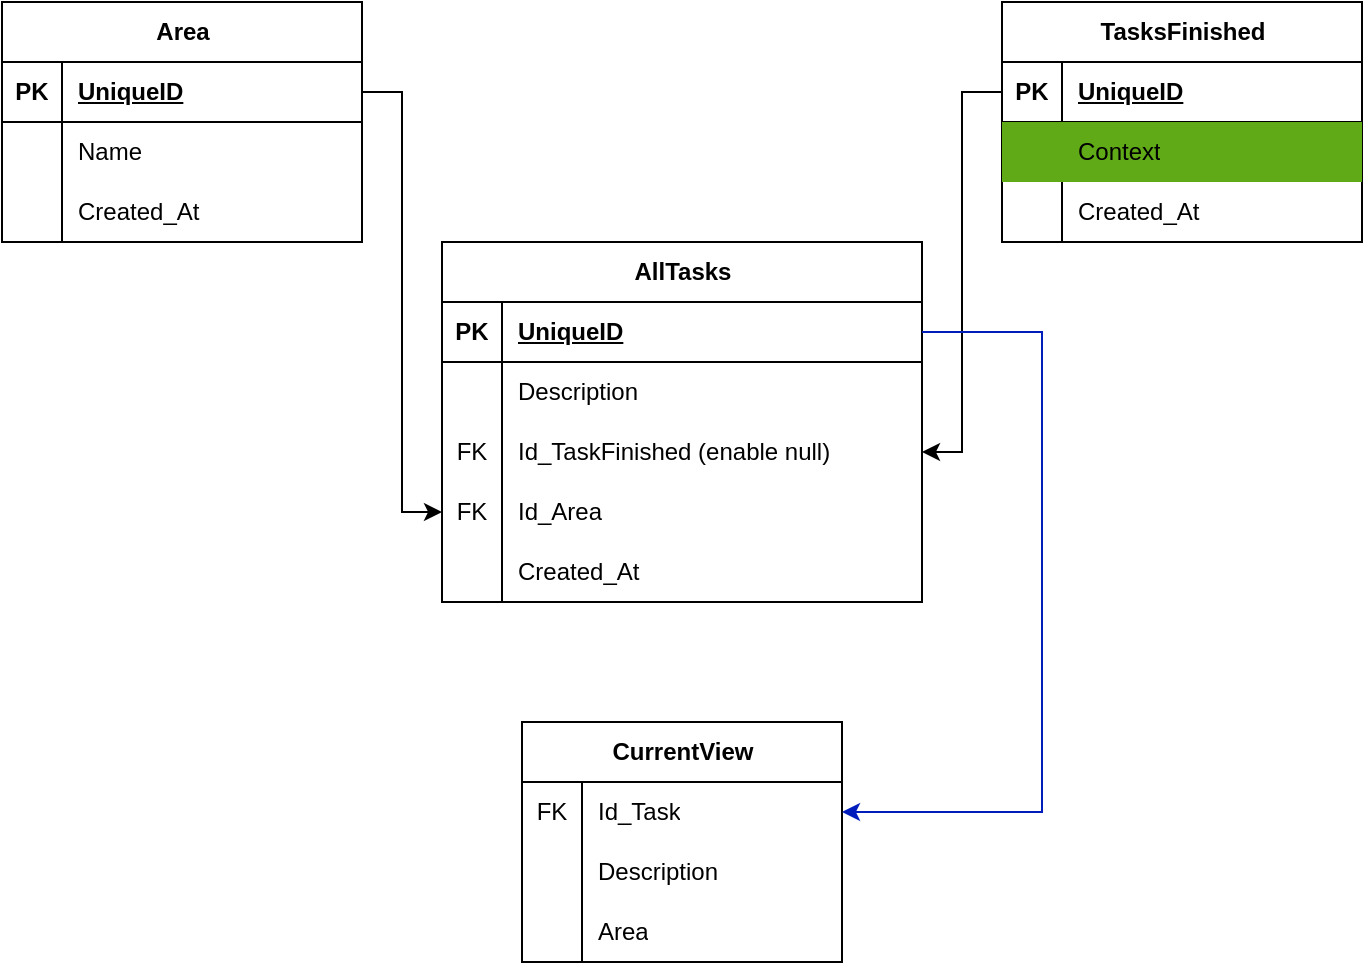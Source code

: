 <mxfile version="21.7.5" type="device" pages="2">
  <diagram name="Diagram" id="CMMlPSuA0Nd0wkuPiZbh">
    <mxGraphModel dx="864" dy="508" grid="1" gridSize="10" guides="1" tooltips="1" connect="1" arrows="1" fold="1" page="1" pageScale="1" pageWidth="850" pageHeight="1100" math="0" shadow="0">
      <root>
        <mxCell id="0" />
        <mxCell id="1" parent="0" />
        <mxCell id="xwgtrxBkqB_uC246zhmW-1" value="CurrentView" style="shape=table;startSize=30;container=1;collapsible=1;childLayout=tableLayout;fixedRows=1;rowLines=0;fontStyle=1;align=center;resizeLast=1;html=1;" parent="1" vertex="1">
          <mxGeometry x="360" y="520" width="160" height="120" as="geometry" />
        </mxCell>
        <mxCell id="xwgtrxBkqB_uC246zhmW-5" value="" style="shape=tableRow;horizontal=0;startSize=0;swimlaneHead=0;swimlaneBody=0;fillColor=none;collapsible=0;dropTarget=0;points=[[0,0.5],[1,0.5]];portConstraint=eastwest;top=0;left=0;right=0;bottom=0;" parent="xwgtrxBkqB_uC246zhmW-1" vertex="1">
          <mxGeometry y="30" width="160" height="30" as="geometry" />
        </mxCell>
        <mxCell id="xwgtrxBkqB_uC246zhmW-6" value="FK" style="shape=partialRectangle;connectable=0;fillColor=none;top=0;left=0;bottom=0;right=0;editable=1;overflow=hidden;whiteSpace=wrap;html=1;" parent="xwgtrxBkqB_uC246zhmW-5" vertex="1">
          <mxGeometry width="30" height="30" as="geometry">
            <mxRectangle width="30" height="30" as="alternateBounds" />
          </mxGeometry>
        </mxCell>
        <mxCell id="xwgtrxBkqB_uC246zhmW-7" value="Id_Task" style="shape=partialRectangle;connectable=0;fillColor=none;top=0;left=0;bottom=0;right=0;align=left;spacingLeft=6;overflow=hidden;whiteSpace=wrap;html=1;" parent="xwgtrxBkqB_uC246zhmW-5" vertex="1">
          <mxGeometry x="30" width="130" height="30" as="geometry">
            <mxRectangle width="130" height="30" as="alternateBounds" />
          </mxGeometry>
        </mxCell>
        <mxCell id="xwgtrxBkqB_uC246zhmW-11" value="" style="shape=tableRow;horizontal=0;startSize=0;swimlaneHead=0;swimlaneBody=0;fillColor=none;collapsible=0;dropTarget=0;points=[[0,0.5],[1,0.5]];portConstraint=eastwest;top=0;left=0;right=0;bottom=0;" parent="xwgtrxBkqB_uC246zhmW-1" vertex="1">
          <mxGeometry y="60" width="160" height="30" as="geometry" />
        </mxCell>
        <mxCell id="xwgtrxBkqB_uC246zhmW-12" value="" style="shape=partialRectangle;connectable=0;fillColor=none;top=0;left=0;bottom=0;right=0;editable=1;overflow=hidden;whiteSpace=wrap;html=1;" parent="xwgtrxBkqB_uC246zhmW-11" vertex="1">
          <mxGeometry width="30" height="30" as="geometry">
            <mxRectangle width="30" height="30" as="alternateBounds" />
          </mxGeometry>
        </mxCell>
        <mxCell id="xwgtrxBkqB_uC246zhmW-13" value="Description" style="shape=partialRectangle;connectable=0;fillColor=none;top=0;left=0;bottom=0;right=0;align=left;spacingLeft=6;overflow=hidden;whiteSpace=wrap;html=1;" parent="xwgtrxBkqB_uC246zhmW-11" vertex="1">
          <mxGeometry x="30" width="130" height="30" as="geometry">
            <mxRectangle width="130" height="30" as="alternateBounds" />
          </mxGeometry>
        </mxCell>
        <mxCell id="xwgtrxBkqB_uC246zhmW-8" value="" style="shape=tableRow;horizontal=0;startSize=0;swimlaneHead=0;swimlaneBody=0;fillColor=none;collapsible=0;dropTarget=0;points=[[0,0.5],[1,0.5]];portConstraint=eastwest;top=0;left=0;right=0;bottom=0;" parent="xwgtrxBkqB_uC246zhmW-1" vertex="1">
          <mxGeometry y="90" width="160" height="30" as="geometry" />
        </mxCell>
        <mxCell id="xwgtrxBkqB_uC246zhmW-9" value="" style="shape=partialRectangle;connectable=0;fillColor=none;top=0;left=0;bottom=0;right=0;editable=1;overflow=hidden;whiteSpace=wrap;html=1;" parent="xwgtrxBkqB_uC246zhmW-8" vertex="1">
          <mxGeometry width="30" height="30" as="geometry">
            <mxRectangle width="30" height="30" as="alternateBounds" />
          </mxGeometry>
        </mxCell>
        <mxCell id="xwgtrxBkqB_uC246zhmW-10" value="Area" style="shape=partialRectangle;connectable=0;fillColor=none;top=0;left=0;bottom=0;right=0;align=left;spacingLeft=6;overflow=hidden;whiteSpace=wrap;html=1;" parent="xwgtrxBkqB_uC246zhmW-8" vertex="1">
          <mxGeometry x="30" width="130" height="30" as="geometry">
            <mxRectangle width="130" height="30" as="alternateBounds" />
          </mxGeometry>
        </mxCell>
        <mxCell id="xwgtrxBkqB_uC246zhmW-14" value="TasksFinished" style="shape=table;startSize=30;container=1;collapsible=1;childLayout=tableLayout;fixedRows=1;rowLines=0;fontStyle=1;align=center;resizeLast=1;html=1;" parent="1" vertex="1">
          <mxGeometry x="600" y="160" width="180" height="120" as="geometry" />
        </mxCell>
        <mxCell id="xwgtrxBkqB_uC246zhmW-15" value="" style="shape=tableRow;horizontal=0;startSize=0;swimlaneHead=0;swimlaneBody=0;fillColor=none;collapsible=0;dropTarget=0;points=[[0,0.5],[1,0.5]];portConstraint=eastwest;top=0;left=0;right=0;bottom=1;" parent="xwgtrxBkqB_uC246zhmW-14" vertex="1">
          <mxGeometry y="30" width="180" height="30" as="geometry" />
        </mxCell>
        <mxCell id="xwgtrxBkqB_uC246zhmW-16" value="PK" style="shape=partialRectangle;connectable=0;fillColor=none;top=0;left=0;bottom=0;right=0;fontStyle=1;overflow=hidden;whiteSpace=wrap;html=1;" parent="xwgtrxBkqB_uC246zhmW-15" vertex="1">
          <mxGeometry width="30" height="30" as="geometry">
            <mxRectangle width="30" height="30" as="alternateBounds" />
          </mxGeometry>
        </mxCell>
        <mxCell id="xwgtrxBkqB_uC246zhmW-17" value="UniqueID" style="shape=partialRectangle;connectable=0;fillColor=none;top=0;left=0;bottom=0;right=0;align=left;spacingLeft=6;fontStyle=5;overflow=hidden;whiteSpace=wrap;html=1;" parent="xwgtrxBkqB_uC246zhmW-15" vertex="1">
          <mxGeometry x="30" width="150" height="30" as="geometry">
            <mxRectangle width="150" height="30" as="alternateBounds" />
          </mxGeometry>
        </mxCell>
        <mxCell id="OdRr5FeJzNG4jECEESjm-12" value="" style="shape=tableRow;horizontal=0;startSize=0;swimlaneHead=0;swimlaneBody=0;fillColor=#60a917;collapsible=0;dropTarget=0;points=[[0,0.5],[1,0.5]];portConstraint=eastwest;top=0;left=0;right=0;bottom=0;fontColor=#ffffff;strokeColor=#2D7600;" vertex="1" parent="xwgtrxBkqB_uC246zhmW-14">
          <mxGeometry y="60" width="180" height="30" as="geometry" />
        </mxCell>
        <mxCell id="OdRr5FeJzNG4jECEESjm-13" value="" style="shape=partialRectangle;connectable=0;fillColor=none;top=0;left=0;bottom=0;right=0;editable=1;overflow=hidden;whiteSpace=wrap;html=1;" vertex="1" parent="OdRr5FeJzNG4jECEESjm-12">
          <mxGeometry width="30" height="30" as="geometry">
            <mxRectangle width="30" height="30" as="alternateBounds" />
          </mxGeometry>
        </mxCell>
        <mxCell id="OdRr5FeJzNG4jECEESjm-14" value="Context" style="shape=partialRectangle;connectable=0;fillColor=none;top=0;left=0;bottom=0;right=0;align=left;spacingLeft=6;overflow=hidden;whiteSpace=wrap;html=1;" vertex="1" parent="OdRr5FeJzNG4jECEESjm-12">
          <mxGeometry x="30" width="150" height="30" as="geometry">
            <mxRectangle width="150" height="30" as="alternateBounds" />
          </mxGeometry>
        </mxCell>
        <mxCell id="xwgtrxBkqB_uC246zhmW-18" value="" style="shape=tableRow;horizontal=0;startSize=0;swimlaneHead=0;swimlaneBody=0;fillColor=none;collapsible=0;dropTarget=0;points=[[0,0.5],[1,0.5]];portConstraint=eastwest;top=0;left=0;right=0;bottom=0;" parent="xwgtrxBkqB_uC246zhmW-14" vertex="1">
          <mxGeometry y="90" width="180" height="30" as="geometry" />
        </mxCell>
        <mxCell id="xwgtrxBkqB_uC246zhmW-19" value="" style="shape=partialRectangle;connectable=0;fillColor=none;top=0;left=0;bottom=0;right=0;editable=1;overflow=hidden;whiteSpace=wrap;html=1;" parent="xwgtrxBkqB_uC246zhmW-18" vertex="1">
          <mxGeometry width="30" height="30" as="geometry">
            <mxRectangle width="30" height="30" as="alternateBounds" />
          </mxGeometry>
        </mxCell>
        <mxCell id="xwgtrxBkqB_uC246zhmW-20" value="Created_At" style="shape=partialRectangle;connectable=0;fillColor=none;top=0;left=0;bottom=0;right=0;align=left;spacingLeft=6;overflow=hidden;whiteSpace=wrap;html=1;" parent="xwgtrxBkqB_uC246zhmW-18" vertex="1">
          <mxGeometry x="30" width="150" height="30" as="geometry">
            <mxRectangle width="150" height="30" as="alternateBounds" />
          </mxGeometry>
        </mxCell>
        <mxCell id="xwgtrxBkqB_uC246zhmW-27" value="Area" style="shape=table;startSize=30;container=1;collapsible=1;childLayout=tableLayout;fixedRows=1;rowLines=0;fontStyle=1;align=center;resizeLast=1;html=1;" parent="1" vertex="1">
          <mxGeometry x="100" y="160" width="180" height="120" as="geometry" />
        </mxCell>
        <mxCell id="xwgtrxBkqB_uC246zhmW-28" value="" style="shape=tableRow;horizontal=0;startSize=0;swimlaneHead=0;swimlaneBody=0;fillColor=none;collapsible=0;dropTarget=0;points=[[0,0.5],[1,0.5]];portConstraint=eastwest;top=0;left=0;right=0;bottom=1;" parent="xwgtrxBkqB_uC246zhmW-27" vertex="1">
          <mxGeometry y="30" width="180" height="30" as="geometry" />
        </mxCell>
        <mxCell id="xwgtrxBkqB_uC246zhmW-29" value="PK" style="shape=partialRectangle;connectable=0;fillColor=none;top=0;left=0;bottom=0;right=0;fontStyle=1;overflow=hidden;whiteSpace=wrap;html=1;" parent="xwgtrxBkqB_uC246zhmW-28" vertex="1">
          <mxGeometry width="30" height="30" as="geometry">
            <mxRectangle width="30" height="30" as="alternateBounds" />
          </mxGeometry>
        </mxCell>
        <mxCell id="xwgtrxBkqB_uC246zhmW-30" value="UniqueID" style="shape=partialRectangle;connectable=0;fillColor=none;top=0;left=0;bottom=0;right=0;align=left;spacingLeft=6;fontStyle=5;overflow=hidden;whiteSpace=wrap;html=1;" parent="xwgtrxBkqB_uC246zhmW-28" vertex="1">
          <mxGeometry x="30" width="150" height="30" as="geometry">
            <mxRectangle width="150" height="30" as="alternateBounds" />
          </mxGeometry>
        </mxCell>
        <mxCell id="xwgtrxBkqB_uC246zhmW-34" value="" style="shape=tableRow;horizontal=0;startSize=0;swimlaneHead=0;swimlaneBody=0;fillColor=none;collapsible=0;dropTarget=0;points=[[0,0.5],[1,0.5]];portConstraint=eastwest;top=0;left=0;right=0;bottom=0;" parent="xwgtrxBkqB_uC246zhmW-27" vertex="1">
          <mxGeometry y="60" width="180" height="30" as="geometry" />
        </mxCell>
        <mxCell id="xwgtrxBkqB_uC246zhmW-35" value="" style="shape=partialRectangle;connectable=0;fillColor=none;top=0;left=0;bottom=0;right=0;editable=1;overflow=hidden;whiteSpace=wrap;html=1;" parent="xwgtrxBkqB_uC246zhmW-34" vertex="1">
          <mxGeometry width="30" height="30" as="geometry">
            <mxRectangle width="30" height="30" as="alternateBounds" />
          </mxGeometry>
        </mxCell>
        <mxCell id="xwgtrxBkqB_uC246zhmW-36" value="Name" style="shape=partialRectangle;connectable=0;fillColor=none;top=0;left=0;bottom=0;right=0;align=left;spacingLeft=6;overflow=hidden;whiteSpace=wrap;html=1;" parent="xwgtrxBkqB_uC246zhmW-34" vertex="1">
          <mxGeometry x="30" width="150" height="30" as="geometry">
            <mxRectangle width="150" height="30" as="alternateBounds" />
          </mxGeometry>
        </mxCell>
        <mxCell id="xwgtrxBkqB_uC246zhmW-31" value="" style="shape=tableRow;horizontal=0;startSize=0;swimlaneHead=0;swimlaneBody=0;fillColor=none;collapsible=0;dropTarget=0;points=[[0,0.5],[1,0.5]];portConstraint=eastwest;top=0;left=0;right=0;bottom=0;" parent="xwgtrxBkqB_uC246zhmW-27" vertex="1">
          <mxGeometry y="90" width="180" height="30" as="geometry" />
        </mxCell>
        <mxCell id="xwgtrxBkqB_uC246zhmW-32" value="" style="shape=partialRectangle;connectable=0;fillColor=none;top=0;left=0;bottom=0;right=0;editable=1;overflow=hidden;whiteSpace=wrap;html=1;" parent="xwgtrxBkqB_uC246zhmW-31" vertex="1">
          <mxGeometry width="30" height="30" as="geometry">
            <mxRectangle width="30" height="30" as="alternateBounds" />
          </mxGeometry>
        </mxCell>
        <mxCell id="xwgtrxBkqB_uC246zhmW-33" value="Created_At" style="shape=partialRectangle;connectable=0;fillColor=none;top=0;left=0;bottom=0;right=0;align=left;spacingLeft=6;overflow=hidden;whiteSpace=wrap;html=1;" parent="xwgtrxBkqB_uC246zhmW-31" vertex="1">
          <mxGeometry x="30" width="150" height="30" as="geometry">
            <mxRectangle width="150" height="30" as="alternateBounds" />
          </mxGeometry>
        </mxCell>
        <mxCell id="xwgtrxBkqB_uC246zhmW-40" value="AllTasks" style="shape=table;startSize=30;container=1;collapsible=1;childLayout=tableLayout;fixedRows=1;rowLines=0;fontStyle=1;align=center;resizeLast=1;html=1;" parent="1" vertex="1">
          <mxGeometry x="320" y="280" width="240" height="180" as="geometry" />
        </mxCell>
        <mxCell id="xwgtrxBkqB_uC246zhmW-41" value="" style="shape=tableRow;horizontal=0;startSize=0;swimlaneHead=0;swimlaneBody=0;fillColor=none;collapsible=0;dropTarget=0;points=[[0,0.5],[1,0.5]];portConstraint=eastwest;top=0;left=0;right=0;bottom=1;" parent="xwgtrxBkqB_uC246zhmW-40" vertex="1">
          <mxGeometry y="30" width="240" height="30" as="geometry" />
        </mxCell>
        <mxCell id="xwgtrxBkqB_uC246zhmW-42" value="PK" style="shape=partialRectangle;connectable=0;fillColor=none;top=0;left=0;bottom=0;right=0;fontStyle=1;overflow=hidden;whiteSpace=wrap;html=1;" parent="xwgtrxBkqB_uC246zhmW-41" vertex="1">
          <mxGeometry width="30" height="30" as="geometry">
            <mxRectangle width="30" height="30" as="alternateBounds" />
          </mxGeometry>
        </mxCell>
        <mxCell id="xwgtrxBkqB_uC246zhmW-43" value="UniqueID" style="shape=partialRectangle;connectable=0;fillColor=none;top=0;left=0;bottom=0;right=0;align=left;spacingLeft=6;fontStyle=5;overflow=hidden;whiteSpace=wrap;html=1;" parent="xwgtrxBkqB_uC246zhmW-41" vertex="1">
          <mxGeometry x="30" width="210" height="30" as="geometry">
            <mxRectangle width="210" height="30" as="alternateBounds" />
          </mxGeometry>
        </mxCell>
        <mxCell id="xwgtrxBkqB_uC246zhmW-44" value="" style="shape=tableRow;horizontal=0;startSize=0;swimlaneHead=0;swimlaneBody=0;fillColor=none;collapsible=0;dropTarget=0;points=[[0,0.5],[1,0.5]];portConstraint=eastwest;top=0;left=0;right=0;bottom=0;" parent="xwgtrxBkqB_uC246zhmW-40" vertex="1">
          <mxGeometry y="60" width="240" height="30" as="geometry" />
        </mxCell>
        <mxCell id="xwgtrxBkqB_uC246zhmW-45" value="" style="shape=partialRectangle;connectable=0;fillColor=none;top=0;left=0;bottom=0;right=0;editable=1;overflow=hidden;whiteSpace=wrap;html=1;" parent="xwgtrxBkqB_uC246zhmW-44" vertex="1">
          <mxGeometry width="30" height="30" as="geometry">
            <mxRectangle width="30" height="30" as="alternateBounds" />
          </mxGeometry>
        </mxCell>
        <mxCell id="xwgtrxBkqB_uC246zhmW-46" value="Description" style="shape=partialRectangle;connectable=0;fillColor=none;top=0;left=0;bottom=0;right=0;align=left;spacingLeft=6;overflow=hidden;whiteSpace=wrap;html=1;" parent="xwgtrxBkqB_uC246zhmW-44" vertex="1">
          <mxGeometry x="30" width="210" height="30" as="geometry">
            <mxRectangle width="210" height="30" as="alternateBounds" />
          </mxGeometry>
        </mxCell>
        <mxCell id="xwgtrxBkqB_uC246zhmW-47" value="" style="shape=tableRow;horizontal=0;startSize=0;swimlaneHead=0;swimlaneBody=0;fillColor=none;collapsible=0;dropTarget=0;points=[[0,0.5],[1,0.5]];portConstraint=eastwest;top=0;left=0;right=0;bottom=0;" parent="xwgtrxBkqB_uC246zhmW-40" vertex="1">
          <mxGeometry y="90" width="240" height="30" as="geometry" />
        </mxCell>
        <mxCell id="xwgtrxBkqB_uC246zhmW-48" value="FK" style="shape=partialRectangle;connectable=0;fillColor=none;top=0;left=0;bottom=0;right=0;editable=1;overflow=hidden;whiteSpace=wrap;html=1;" parent="xwgtrxBkqB_uC246zhmW-47" vertex="1">
          <mxGeometry width="30" height="30" as="geometry">
            <mxRectangle width="30" height="30" as="alternateBounds" />
          </mxGeometry>
        </mxCell>
        <mxCell id="xwgtrxBkqB_uC246zhmW-49" value="Id_TaskFinished (enable null)" style="shape=partialRectangle;connectable=0;fillColor=none;top=0;left=0;bottom=0;right=0;align=left;spacingLeft=6;overflow=hidden;whiteSpace=wrap;html=1;" parent="xwgtrxBkqB_uC246zhmW-47" vertex="1">
          <mxGeometry x="30" width="210" height="30" as="geometry">
            <mxRectangle width="210" height="30" as="alternateBounds" />
          </mxGeometry>
        </mxCell>
        <mxCell id="xwgtrxBkqB_uC246zhmW-50" value="" style="shape=tableRow;horizontal=0;startSize=0;swimlaneHead=0;swimlaneBody=0;fillColor=none;collapsible=0;dropTarget=0;points=[[0,0.5],[1,0.5]];portConstraint=eastwest;top=0;left=0;right=0;bottom=0;" parent="xwgtrxBkqB_uC246zhmW-40" vertex="1">
          <mxGeometry y="120" width="240" height="30" as="geometry" />
        </mxCell>
        <mxCell id="xwgtrxBkqB_uC246zhmW-51" value="FK" style="shape=partialRectangle;connectable=0;fillColor=none;top=0;left=0;bottom=0;right=0;editable=1;overflow=hidden;whiteSpace=wrap;html=1;" parent="xwgtrxBkqB_uC246zhmW-50" vertex="1">
          <mxGeometry width="30" height="30" as="geometry">
            <mxRectangle width="30" height="30" as="alternateBounds" />
          </mxGeometry>
        </mxCell>
        <mxCell id="xwgtrxBkqB_uC246zhmW-52" value="Id_Area" style="shape=partialRectangle;connectable=0;fillColor=none;top=0;left=0;bottom=0;right=0;align=left;spacingLeft=6;overflow=hidden;whiteSpace=wrap;html=1;" parent="xwgtrxBkqB_uC246zhmW-50" vertex="1">
          <mxGeometry x="30" width="210" height="30" as="geometry">
            <mxRectangle width="210" height="30" as="alternateBounds" />
          </mxGeometry>
        </mxCell>
        <mxCell id="xwgtrxBkqB_uC246zhmW-21" value="" style="shape=tableRow;horizontal=0;startSize=0;swimlaneHead=0;swimlaneBody=0;fillColor=none;collapsible=0;dropTarget=0;points=[[0,0.5],[1,0.5]];portConstraint=eastwest;top=0;left=0;right=0;bottom=0;" parent="xwgtrxBkqB_uC246zhmW-40" vertex="1">
          <mxGeometry y="150" width="240" height="30" as="geometry" />
        </mxCell>
        <mxCell id="xwgtrxBkqB_uC246zhmW-22" value="" style="shape=partialRectangle;connectable=0;fillColor=none;top=0;left=0;bottom=0;right=0;editable=1;overflow=hidden;whiteSpace=wrap;html=1;" parent="xwgtrxBkqB_uC246zhmW-21" vertex="1">
          <mxGeometry width="30" height="30" as="geometry">
            <mxRectangle width="30" height="30" as="alternateBounds" />
          </mxGeometry>
        </mxCell>
        <mxCell id="xwgtrxBkqB_uC246zhmW-23" value="Created_At" style="shape=partialRectangle;connectable=0;fillColor=none;top=0;left=0;bottom=0;right=0;align=left;spacingLeft=6;overflow=hidden;whiteSpace=wrap;html=1;" parent="xwgtrxBkqB_uC246zhmW-21" vertex="1">
          <mxGeometry x="30" width="210" height="30" as="geometry">
            <mxRectangle width="210" height="30" as="alternateBounds" />
          </mxGeometry>
        </mxCell>
        <mxCell id="xwgtrxBkqB_uC246zhmW-53" style="edgeStyle=orthogonalEdgeStyle;rounded=0;orthogonalLoop=1;jettySize=auto;html=1;entryX=1;entryY=0.5;entryDx=0;entryDy=0;" parent="1" source="xwgtrxBkqB_uC246zhmW-15" target="xwgtrxBkqB_uC246zhmW-47" edge="1">
          <mxGeometry relative="1" as="geometry" />
        </mxCell>
        <mxCell id="xwgtrxBkqB_uC246zhmW-54" style="edgeStyle=orthogonalEdgeStyle;rounded=0;orthogonalLoop=1;jettySize=auto;html=1;entryX=0;entryY=0.5;entryDx=0;entryDy=0;" parent="1" source="xwgtrxBkqB_uC246zhmW-28" target="xwgtrxBkqB_uC246zhmW-50" edge="1">
          <mxGeometry relative="1" as="geometry" />
        </mxCell>
        <mxCell id="xwgtrxBkqB_uC246zhmW-56" value="" style="endArrow=classic;html=1;rounded=0;entryX=1;entryY=0.5;entryDx=0;entryDy=0;exitX=1;exitY=0.5;exitDx=0;exitDy=0;fillColor=#0050ef;strokeColor=#001DBC;" parent="1" source="xwgtrxBkqB_uC246zhmW-41" target="xwgtrxBkqB_uC246zhmW-5" edge="1">
          <mxGeometry width="50" height="50" relative="1" as="geometry">
            <mxPoint x="590" y="600" as="sourcePoint" />
            <mxPoint x="640" y="550" as="targetPoint" />
            <Array as="points">
              <mxPoint x="620" y="325" />
              <mxPoint x="620" y="565" />
            </Array>
          </mxGeometry>
        </mxCell>
      </root>
    </mxGraphModel>
  </diagram>
  <diagram id="i_mAC4aMB9bpwQknKsXg" name="Behaviours">
    <mxGraphModel dx="864" dy="508" grid="1" gridSize="10" guides="1" tooltips="1" connect="1" arrows="1" fold="1" page="1" pageScale="1" pageWidth="850" pageHeight="1100" math="0" shadow="0">
      <root>
        <mxCell id="0" />
        <mxCell id="1" parent="0" />
        <mxCell id="FJFEoxazlmmXHU2uZhjc-1" value="Add Area" style="text;html=1;align=center;verticalAlign=middle;resizable=0;points=[];autosize=1;strokeColor=none;fillColor=none;fontSize=32;" parent="1" vertex="1">
          <mxGeometry x="40" y="40" width="160" height="50" as="geometry" />
        </mxCell>
        <mxCell id="FJFEoxazlmmXHU2uZhjc-3" value="&lt;font color=&quot;#00ff80&quot; style=&quot;font-size: 22px;&quot;&gt;If Not Exists one Area where name = &quot;¿?&quot;&lt;/font&gt;" style="rounded=0;whiteSpace=wrap;html=1;" parent="1" vertex="1">
          <mxGeometry x="110" y="90" width="410" height="40" as="geometry" />
        </mxCell>
        <mxCell id="FJFEoxazlmmXHU2uZhjc-4" value="&lt;font color=&quot;#ff9933&quot; style=&quot;font-size: 18px;&quot;&gt;INSERT INTO Area&lt;/font&gt;" style="rounded=0;whiteSpace=wrap;html=1;fontSize=11;" parent="1" vertex="1">
          <mxGeometry x="280" y="140" width="160" height="30" as="geometry" />
        </mxCell>
        <mxCell id="FJFEoxazlmmXHU2uZhjc-5" value="Add Task" style="text;html=1;align=center;verticalAlign=middle;resizable=0;points=[];autosize=1;strokeColor=none;fillColor=none;fontSize=32;" parent="1" vertex="1">
          <mxGeometry x="50" y="346" width="150" height="50" as="geometry" />
        </mxCell>
        <mxCell id="FJFEoxazlmmXHU2uZhjc-6" value="&lt;font color=&quot;#00ff80&quot; style=&quot;font-size: 22px;&quot;&gt;If Not Exists one Task where name = &quot;¿?&quot;&lt;/font&gt;" style="rounded=0;whiteSpace=wrap;html=1;" parent="1" vertex="1">
          <mxGeometry x="97" y="394" width="410" height="37" as="geometry" />
        </mxCell>
        <mxCell id="FJFEoxazlmmXHU2uZhjc-7" value="&lt;font color=&quot;#ff9933&quot; style=&quot;font-size: 18px;&quot;&gt;INSERT INTO AllTasks&lt;/font&gt;" style="rounded=0;whiteSpace=wrap;html=1;fontSize=11;" parent="1" vertex="1">
          <mxGeometry x="180" y="440" width="200" height="27" as="geometry" />
        </mxCell>
        <mxCell id="FJFEoxazlmmXHU2uZhjc-8" value="&lt;font color=&quot;#00ff80&quot; style=&quot;font-size: 22px;&quot;&gt;ELSE&lt;/font&gt;" style="rounded=0;whiteSpace=wrap;html=1;" parent="1" vertex="1">
          <mxGeometry x="110" y="204" width="80" height="40" as="geometry" />
        </mxCell>
        <mxCell id="FJFEoxazlmmXHU2uZhjc-9" value="&lt;font color=&quot;#ff9933&quot; style=&quot;font-size: 18px;&quot;&gt;Show error message&lt;/font&gt;" style="rounded=0;whiteSpace=wrap;html=1;fontSize=11;" parent="1" vertex="1">
          <mxGeometry x="150" y="244" width="180" height="30" as="geometry" />
        </mxCell>
        <mxCell id="FJFEoxazlmmXHU2uZhjc-10" value="&lt;font color=&quot;#ff9933&quot; style=&quot;font-size: 18px;&quot;&gt;&lt;font style=&quot;font-size: 18px;&quot;&gt;CurrentView + new task&lt;br&gt;&lt;/font&gt;where task.name = &quot;newTaskName&quot;&lt;/font&gt;" style="rounded=0;whiteSpace=wrap;html=1;fontSize=11;align=left;" parent="1" vertex="1">
          <mxGeometry x="260" y="467" width="300" height="63" as="geometry" />
        </mxCell>
        <mxCell id="FJFEoxazlmmXHU2uZhjc-11" value="&lt;font color=&quot;#00ff80&quot; style=&quot;font-size: 22px;&quot;&gt;ELSE&lt;/font&gt;" style="rounded=0;whiteSpace=wrap;html=1;" parent="1" vertex="1">
          <mxGeometry x="100" y="530" width="90" height="37" as="geometry" />
        </mxCell>
        <mxCell id="FJFEoxazlmmXHU2uZhjc-14" value="&lt;font color=&quot;#ff9933&quot; style=&quot;font-size: 18px;&quot;&gt;&lt;font style=&quot;font-size: 18px;&quot;&gt;CurrentView + new task&amp;nbsp;&lt;/font&gt;where task.name = &quot;¿?&quot;&lt;/font&gt;" style="rounded=0;whiteSpace=wrap;html=1;fontSize=11;" parent="1" vertex="1">
          <mxGeometry x="120" y="567" width="410" height="27" as="geometry" />
        </mxCell>
        <mxCell id="2qnMUvnXoiIAqBTh-vE8-1" value="Finish Task" style="text;html=1;align=center;verticalAlign=middle;resizable=0;points=[];autosize=1;strokeColor=none;fillColor=none;fontSize=32;" parent="1" vertex="1">
          <mxGeometry x="50" y="638" width="180" height="50" as="geometry" />
        </mxCell>
        <mxCell id="2qnMUvnXoiIAqBTh-vE8-3" value="&lt;font style=&quot;font-size: 18px;&quot;&gt;INSERT INTO&amp;nbsp;&lt;/font&gt;TasksFinished(create_at) values(¿Now?)" style="rounded=0;whiteSpace=wrap;html=1;fontSize=18;fontColor=#FF9933;" parent="1" vertex="1">
          <mxGeometry x="110" y="680" width="460" height="27" as="geometry" />
        </mxCell>
        <mxCell id="gEjQDKDPrt9Di_P6b4-Q-1" value="&lt;font style=&quot;font-size: 18px;&quot;&gt;INSERT INTO All&lt;/font&gt;Tasks(Id_TaskFinished) values(newId)" style="rounded=0;whiteSpace=wrap;html=1;fontSize=18;fontColor=#00FF80;" vertex="1" parent="1">
          <mxGeometry x="130" y="710" width="460" height="27" as="geometry" />
        </mxCell>
        <mxCell id="gEjQDKDPrt9Di_P6b4-Q-2" value="Update Task" style="text;html=1;align=center;verticalAlign=middle;resizable=0;points=[];autosize=1;strokeColor=none;fillColor=none;fontSize=32;" vertex="1" parent="1">
          <mxGeometry x="40" y="760" width="200" height="50" as="geometry" />
        </mxCell>
        <mxCell id="gEjQDKDPrt9Di_P6b4-Q-4" value="&lt;font style=&quot;font-size: 18px;&quot;&gt;INSERT INTO All&lt;/font&gt;Tasks(.....) values(newId)" style="rounded=0;whiteSpace=wrap;html=1;fontSize=18;fontColor=#FF9933;" vertex="1" parent="1">
          <mxGeometry x="120" y="800" width="360" height="27" as="geometry" />
        </mxCell>
        <mxCell id="V9DtP3QVAnuyQ2o3R8X3-1" value="Exists &quot;@Description&quot; in AllTasks where Area = @Area&lt;br&gt;yes = CurrentView Id_Task == new Id_Task&lt;br&gt;no = Insert into AllTasks (New Task)&lt;br&gt;CurrentView Id_Task = new Id_Task" style="rounded=0;whiteSpace=wrap;html=1;fontSize=18;fontColor=#FF9933;" vertex="1" parent="1">
          <mxGeometry x="160" y="827" width="450" height="93" as="geometry" />
        </mxCell>
      </root>
    </mxGraphModel>
  </diagram>
</mxfile>
